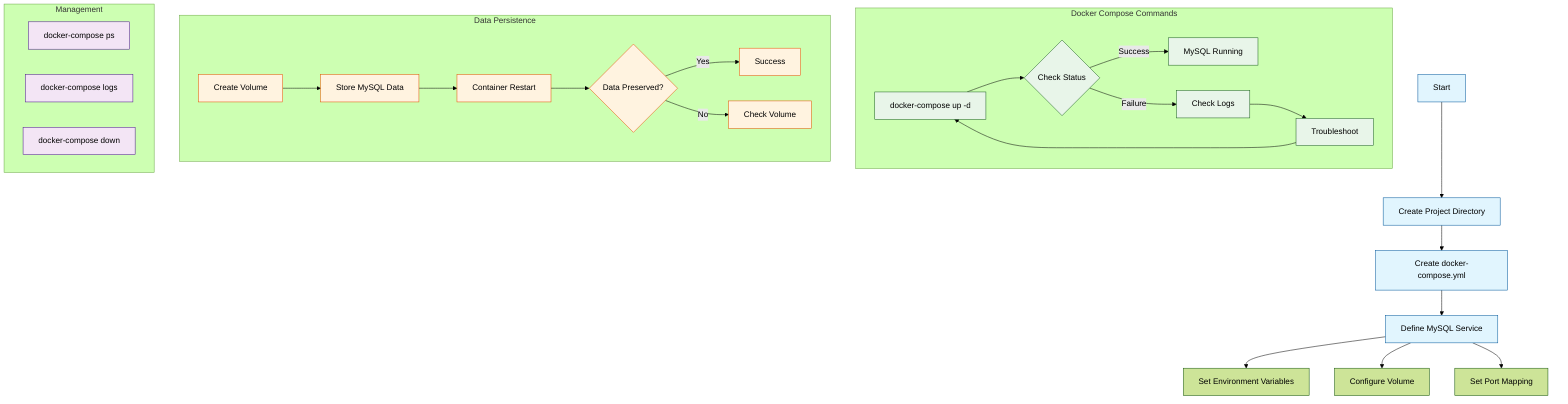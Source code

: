 %%{init: {'theme': 'forest'}}%%

graph TB
    %% Setup Phase
    A[Start] --> B[Create Project Directory]
    B --> C[Create docker-compose.yml]
    C --> D[Define MySQL Service]
    
    %% Configuration Details
    D --> E[Set Environment Variables]
    D --> F[Configure Volume]
    D --> G[Set Port Mapping]
    
    %% Execution Flow
    subgraph "Docker Compose Commands"
        H[docker-compose up -d] --> I{Check Status}
        I -->|Success| J[MySQL Running]
        I -->|Failure| K[Check Logs]
        K --> L[Troubleshoot]
        L --> H
    end
    
    %% Volume Operations
    subgraph "Data Persistence"
        M[Create Volume] --> N[Store MySQL Data]
        N --> O[Container Restart]
        O --> P{Data Preserved?}
        P -->|Yes| Q[Success]
        P -->|No| R[Check Volume]
    end
    
    %% Management Commands
    subgraph "Management"
        S[docker-compose ps]
        T[docker-compose logs]
        U[docker-compose down]
    end
    
    %% Styling
    classDef setup fill:#e1f5fe,stroke:#01579b
    classDef execution fill:#e8f5e9,stroke:#1b5e20
    classDef volume fill:#fff3e0,stroke:#e65100
    classDef command fill:#f3e5f5,stroke:#4a148c
    
    class A,B,C,D setup
    class H,I,J,K,L execution
    class M,N,O,P,Q,R volume
    class S,T,U command